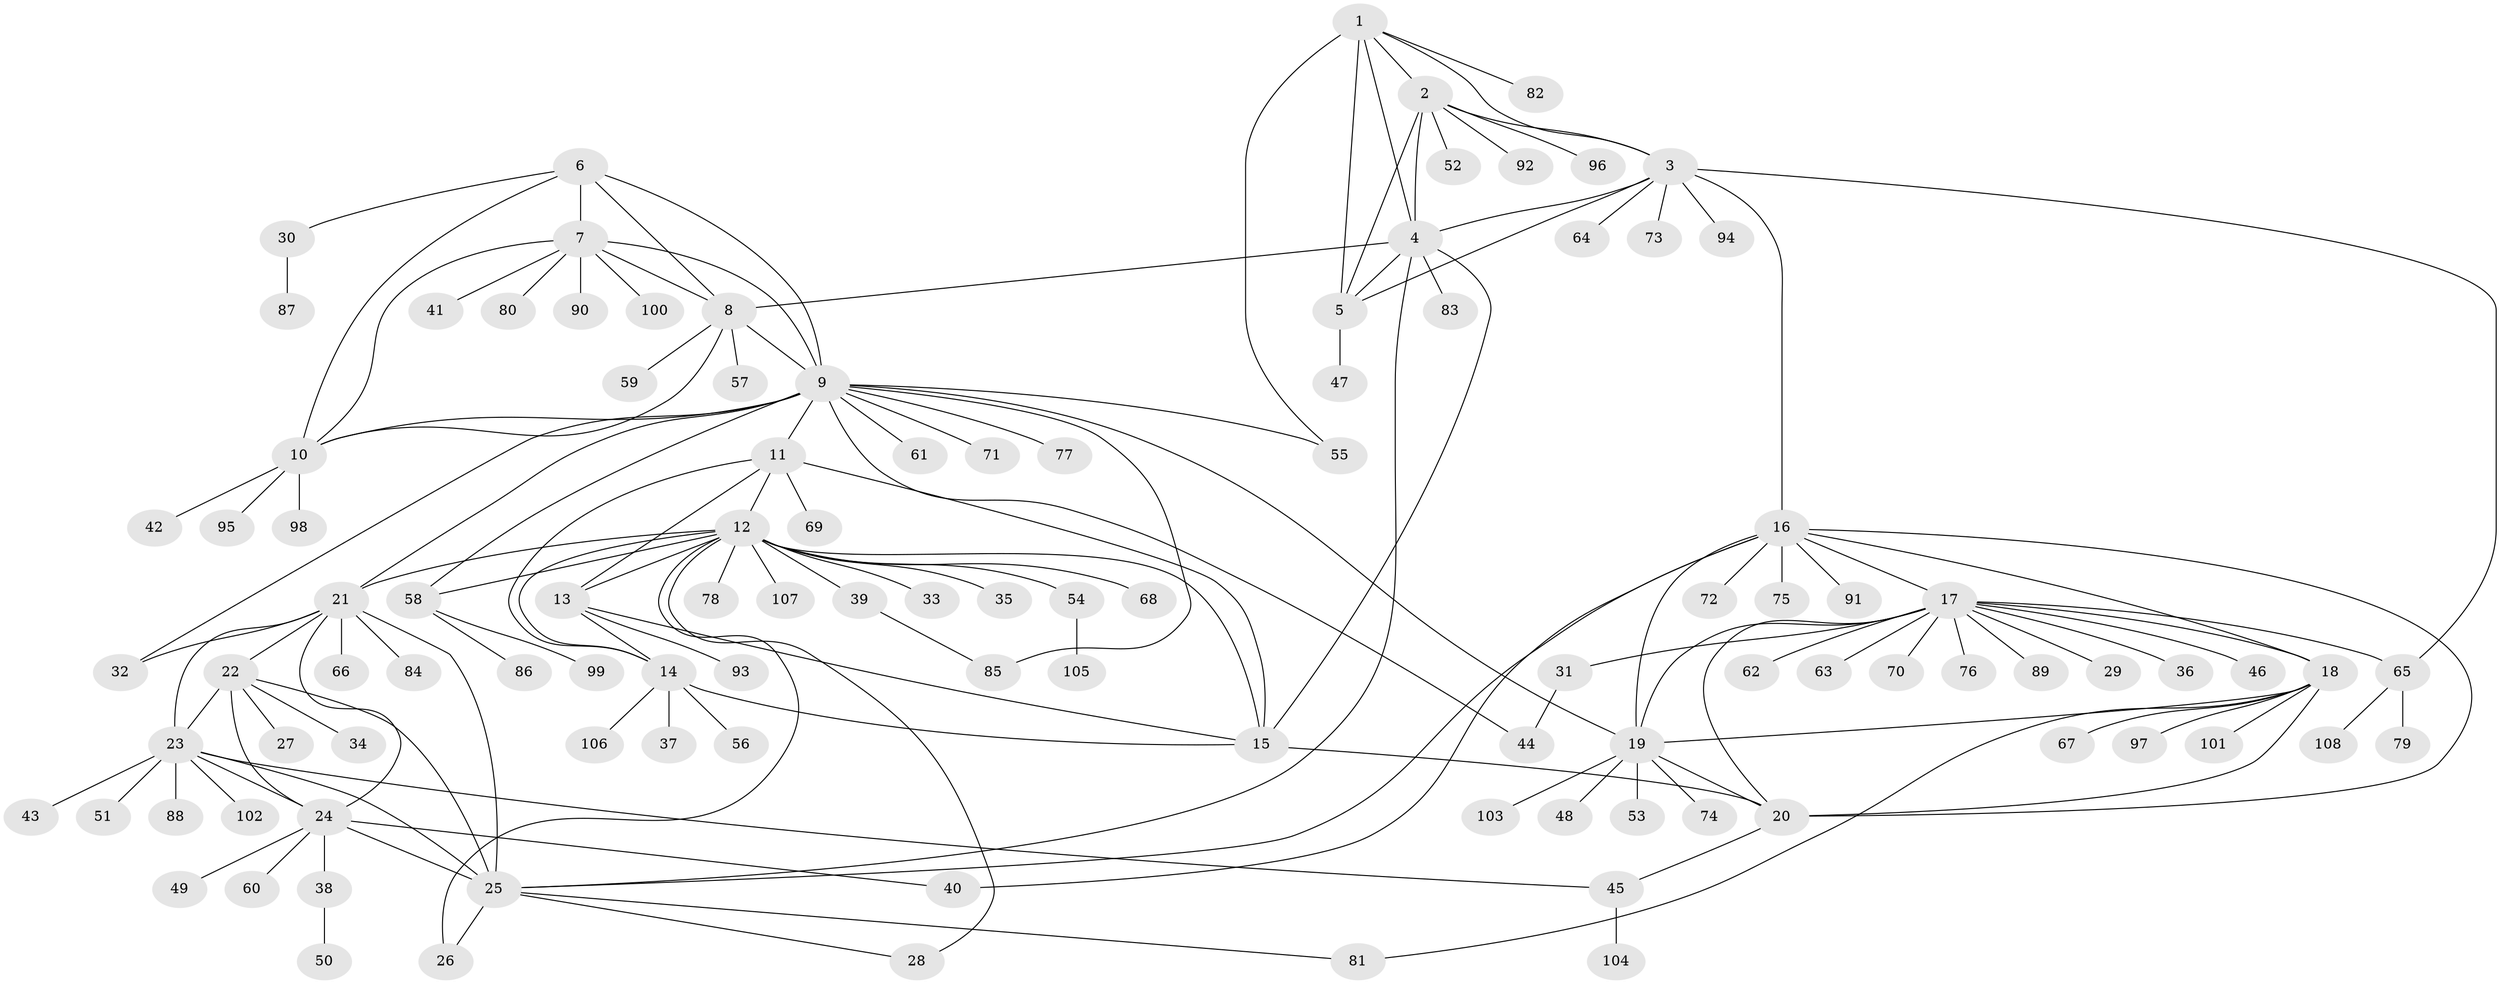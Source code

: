 // coarse degree distribution, {5: 0.07407407407407407, 2: 0.14814814814814814, 7: 0.018518518518518517, 1: 0.5, 11: 0.05555555555555555, 4: 0.05555555555555555, 6: 0.07407407407407407, 3: 0.018518518518518517, 8: 0.037037037037037035, 10: 0.018518518518518517}
// Generated by graph-tools (version 1.1) at 2025/37/03/04/25 23:37:41]
// undirected, 108 vertices, 154 edges
graph export_dot {
  node [color=gray90,style=filled];
  1;
  2;
  3;
  4;
  5;
  6;
  7;
  8;
  9;
  10;
  11;
  12;
  13;
  14;
  15;
  16;
  17;
  18;
  19;
  20;
  21;
  22;
  23;
  24;
  25;
  26;
  27;
  28;
  29;
  30;
  31;
  32;
  33;
  34;
  35;
  36;
  37;
  38;
  39;
  40;
  41;
  42;
  43;
  44;
  45;
  46;
  47;
  48;
  49;
  50;
  51;
  52;
  53;
  54;
  55;
  56;
  57;
  58;
  59;
  60;
  61;
  62;
  63;
  64;
  65;
  66;
  67;
  68;
  69;
  70;
  71;
  72;
  73;
  74;
  75;
  76;
  77;
  78;
  79;
  80;
  81;
  82;
  83;
  84;
  85;
  86;
  87;
  88;
  89;
  90;
  91;
  92;
  93;
  94;
  95;
  96;
  97;
  98;
  99;
  100;
  101;
  102;
  103;
  104;
  105;
  106;
  107;
  108;
  1 -- 2;
  1 -- 3;
  1 -- 4;
  1 -- 5;
  1 -- 55;
  1 -- 82;
  2 -- 3;
  2 -- 4;
  2 -- 5;
  2 -- 52;
  2 -- 92;
  2 -- 96;
  3 -- 4;
  3 -- 5;
  3 -- 16;
  3 -- 64;
  3 -- 65;
  3 -- 73;
  3 -- 94;
  4 -- 5;
  4 -- 8;
  4 -- 15;
  4 -- 25;
  4 -- 83;
  5 -- 47;
  6 -- 7;
  6 -- 8;
  6 -- 9;
  6 -- 10;
  6 -- 30;
  7 -- 8;
  7 -- 9;
  7 -- 10;
  7 -- 41;
  7 -- 80;
  7 -- 90;
  7 -- 100;
  8 -- 9;
  8 -- 10;
  8 -- 57;
  8 -- 59;
  9 -- 10;
  9 -- 11;
  9 -- 19;
  9 -- 21;
  9 -- 32;
  9 -- 44;
  9 -- 55;
  9 -- 58;
  9 -- 61;
  9 -- 71;
  9 -- 77;
  9 -- 85;
  10 -- 42;
  10 -- 95;
  10 -- 98;
  11 -- 12;
  11 -- 13;
  11 -- 14;
  11 -- 15;
  11 -- 69;
  12 -- 13;
  12 -- 14;
  12 -- 15;
  12 -- 21;
  12 -- 26;
  12 -- 28;
  12 -- 33;
  12 -- 35;
  12 -- 39;
  12 -- 54;
  12 -- 58;
  12 -- 68;
  12 -- 78;
  12 -- 107;
  13 -- 14;
  13 -- 15;
  13 -- 93;
  14 -- 15;
  14 -- 37;
  14 -- 56;
  14 -- 106;
  15 -- 20;
  16 -- 17;
  16 -- 18;
  16 -- 19;
  16 -- 20;
  16 -- 25;
  16 -- 40;
  16 -- 72;
  16 -- 75;
  16 -- 91;
  17 -- 18;
  17 -- 19;
  17 -- 20;
  17 -- 29;
  17 -- 31;
  17 -- 36;
  17 -- 46;
  17 -- 62;
  17 -- 63;
  17 -- 65;
  17 -- 70;
  17 -- 76;
  17 -- 89;
  18 -- 19;
  18 -- 20;
  18 -- 67;
  18 -- 81;
  18 -- 97;
  18 -- 101;
  19 -- 20;
  19 -- 48;
  19 -- 53;
  19 -- 74;
  19 -- 103;
  20 -- 45;
  21 -- 22;
  21 -- 23;
  21 -- 24;
  21 -- 25;
  21 -- 32;
  21 -- 66;
  21 -- 84;
  22 -- 23;
  22 -- 24;
  22 -- 25;
  22 -- 27;
  22 -- 34;
  23 -- 24;
  23 -- 25;
  23 -- 43;
  23 -- 45;
  23 -- 51;
  23 -- 88;
  23 -- 102;
  24 -- 25;
  24 -- 38;
  24 -- 40;
  24 -- 49;
  24 -- 60;
  25 -- 26;
  25 -- 28;
  25 -- 81;
  30 -- 87;
  31 -- 44;
  38 -- 50;
  39 -- 85;
  45 -- 104;
  54 -- 105;
  58 -- 86;
  58 -- 99;
  65 -- 79;
  65 -- 108;
}

